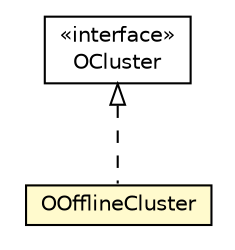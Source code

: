 #!/usr/local/bin/dot
#
# Class diagram 
# Generated by UMLGraph version R5_6-24-gf6e263 (http://www.umlgraph.org/)
#

digraph G {
	edge [fontname="Helvetica",fontsize=10,labelfontname="Helvetica",labelfontsize=10];
	node [fontname="Helvetica",fontsize=10,shape=plaintext];
	nodesep=0.25;
	ranksep=0.5;
	// com.orientechnologies.orient.core.storage.cluster.OOfflineCluster
	c4815538 [label=<<table title="com.orientechnologies.orient.core.storage.cluster.OOfflineCluster" border="0" cellborder="1" cellspacing="0" cellpadding="2" port="p" bgcolor="lemonChiffon" href="./OOfflineCluster.html">
		<tr><td><table border="0" cellspacing="0" cellpadding="1">
<tr><td align="center" balign="center"> OOfflineCluster </td></tr>
		</table></td></tr>
		</table>>, URL="./OOfflineCluster.html", fontname="Helvetica", fontcolor="black", fontsize=10.0];
	// com.orientechnologies.orient.core.storage.OCluster
	c4815566 [label=<<table title="com.orientechnologies.orient.core.storage.OCluster" border="0" cellborder="1" cellspacing="0" cellpadding="2" port="p" href="../OCluster.html">
		<tr><td><table border="0" cellspacing="0" cellpadding="1">
<tr><td align="center" balign="center"> &#171;interface&#187; </td></tr>
<tr><td align="center" balign="center"> OCluster </td></tr>
		</table></td></tr>
		</table>>, URL="../OCluster.html", fontname="Helvetica", fontcolor="black", fontsize=10.0];
	//com.orientechnologies.orient.core.storage.cluster.OOfflineCluster implements com.orientechnologies.orient.core.storage.OCluster
	c4815566:p -> c4815538:p [dir=back,arrowtail=empty,style=dashed];
}


